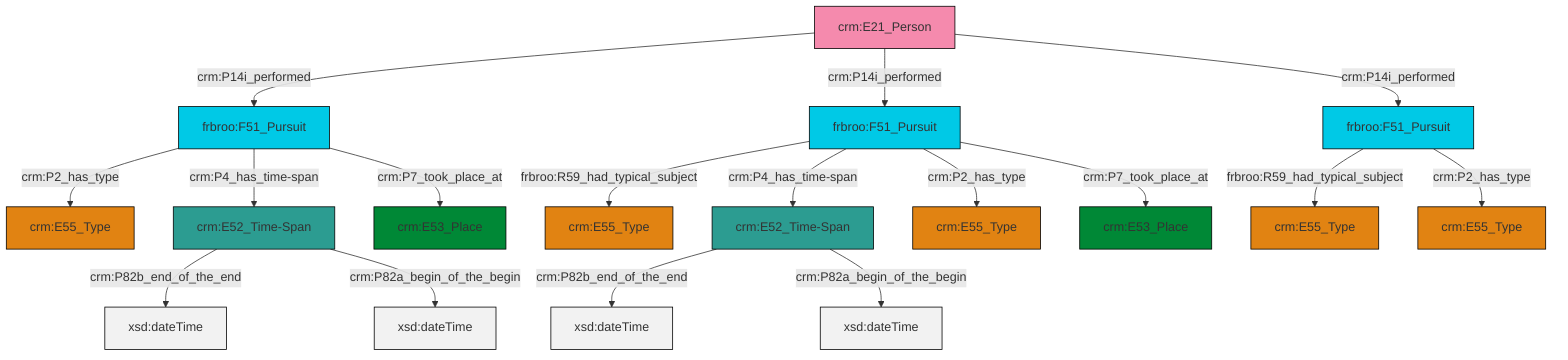 graph TD
classDef Literal fill:#f2f2f2,stroke:#000000;
classDef CRM_Entity fill:#FFFFFF,stroke:#000000;
classDef Temporal_Entity fill:#00C9E6, stroke:#000000;
classDef Type fill:#E18312, stroke:#000000;
classDef Time-Span fill:#2C9C91, stroke:#000000;
classDef Appellation fill:#FFEB7F, stroke:#000000;
classDef Place fill:#008836, stroke:#000000;
classDef Persistent_Item fill:#B266B2, stroke:#000000;
classDef Conceptual_Object fill:#FFD700, stroke:#000000;
classDef Physical_Thing fill:#D2B48C, stroke:#000000;
classDef Actor fill:#f58aad, stroke:#000000;
classDef PC_Classes fill:#4ce600, stroke:#000000;
classDef Multi fill:#cccccc,stroke:#000000;

2["frbroo:F51_Pursuit"]:::Temporal_Entity -->|frbroo:R59_had_typical_subject| 3["crm:E55_Type"]:::Type
2["frbroo:F51_Pursuit"]:::Temporal_Entity -->|crm:P4_has_time-span| 12["crm:E52_Time-Span"]:::Time-Span
6["crm:E52_Time-Span"]:::Time-Span -->|crm:P82b_end_of_the_end| 13[xsd:dateTime]:::Literal
6["crm:E52_Time-Span"]:::Time-Span -->|crm:P82a_begin_of_the_begin| 14[xsd:dateTime]:::Literal
2["frbroo:F51_Pursuit"]:::Temporal_Entity -->|crm:P2_has_type| 18["crm:E55_Type"]:::Type
2["frbroo:F51_Pursuit"]:::Temporal_Entity -->|crm:P7_took_place_at| 0["crm:E53_Place"]:::Place
8["frbroo:F51_Pursuit"]:::Temporal_Entity -->|crm:P2_has_type| 15["crm:E55_Type"]:::Type
12["crm:E52_Time-Span"]:::Time-Span -->|crm:P82b_end_of_the_end| 20[xsd:dateTime]:::Literal
4["frbroo:F51_Pursuit"]:::Temporal_Entity -->|frbroo:R59_had_typical_subject| 23["crm:E55_Type"]:::Type
24["crm:E21_Person"]:::Actor -->|crm:P14i_performed| 8["frbroo:F51_Pursuit"]:::Temporal_Entity
24["crm:E21_Person"]:::Actor -->|crm:P14i_performed| 2["frbroo:F51_Pursuit"]:::Temporal_Entity
8["frbroo:F51_Pursuit"]:::Temporal_Entity -->|crm:P4_has_time-span| 6["crm:E52_Time-Span"]:::Time-Span
4["frbroo:F51_Pursuit"]:::Temporal_Entity -->|crm:P2_has_type| 10["crm:E55_Type"]:::Type
8["frbroo:F51_Pursuit"]:::Temporal_Entity -->|crm:P7_took_place_at| 21["crm:E53_Place"]:::Place
12["crm:E52_Time-Span"]:::Time-Span -->|crm:P82a_begin_of_the_begin| 32[xsd:dateTime]:::Literal
24["crm:E21_Person"]:::Actor -->|crm:P14i_performed| 4["frbroo:F51_Pursuit"]:::Temporal_Entity